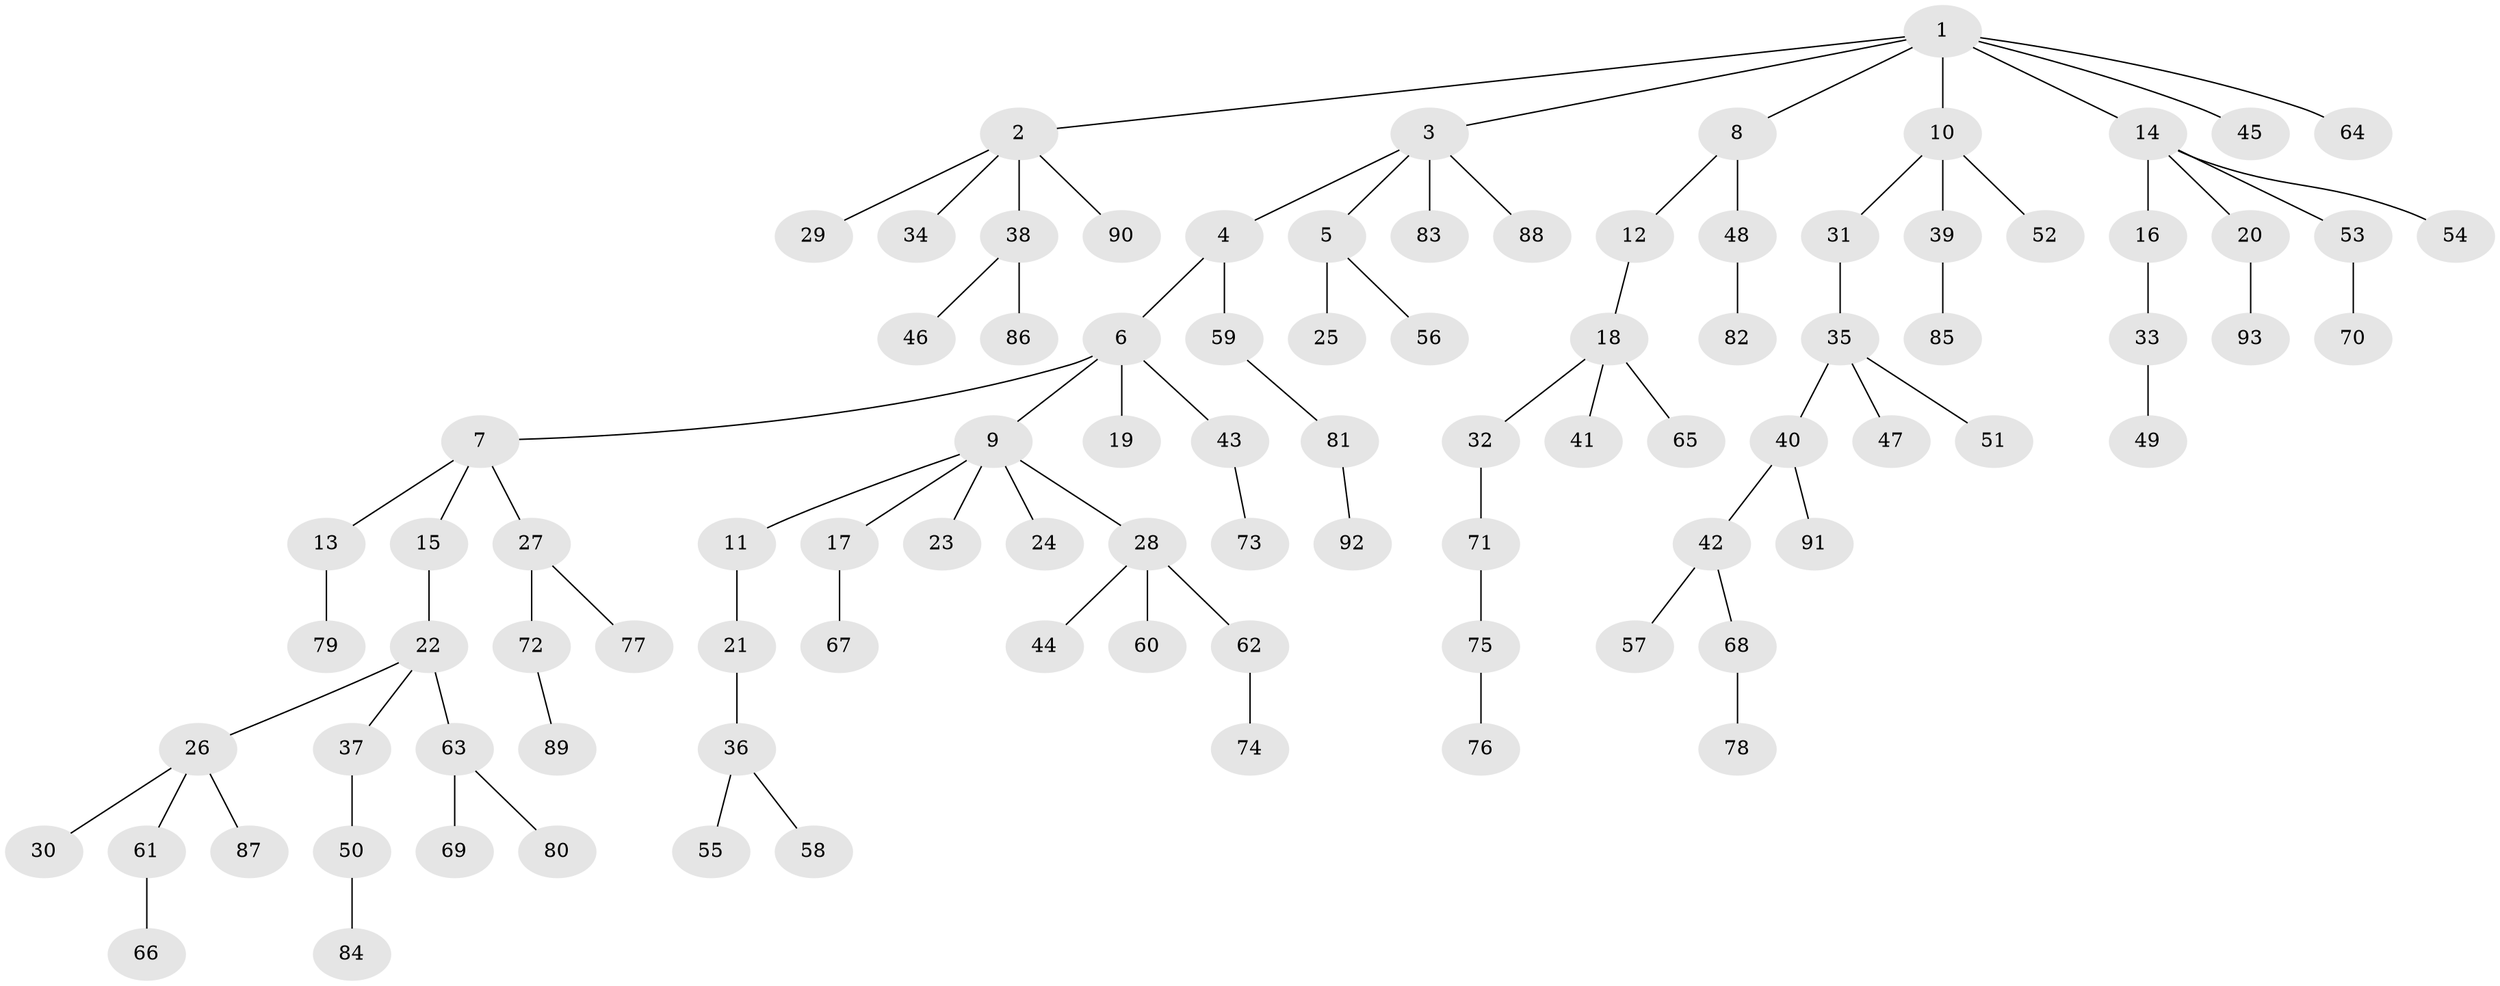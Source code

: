 // coarse degree distribution, {10: 0.01639344262295082, 4: 0.09836065573770492, 3: 0.08196721311475409, 2: 0.18032786885245902, 8: 0.01639344262295082, 1: 0.5901639344262295, 5: 0.01639344262295082}
// Generated by graph-tools (version 1.1) at 2025/24/03/03/25 07:24:04]
// undirected, 93 vertices, 92 edges
graph export_dot {
graph [start="1"]
  node [color=gray90,style=filled];
  1;
  2;
  3;
  4;
  5;
  6;
  7;
  8;
  9;
  10;
  11;
  12;
  13;
  14;
  15;
  16;
  17;
  18;
  19;
  20;
  21;
  22;
  23;
  24;
  25;
  26;
  27;
  28;
  29;
  30;
  31;
  32;
  33;
  34;
  35;
  36;
  37;
  38;
  39;
  40;
  41;
  42;
  43;
  44;
  45;
  46;
  47;
  48;
  49;
  50;
  51;
  52;
  53;
  54;
  55;
  56;
  57;
  58;
  59;
  60;
  61;
  62;
  63;
  64;
  65;
  66;
  67;
  68;
  69;
  70;
  71;
  72;
  73;
  74;
  75;
  76;
  77;
  78;
  79;
  80;
  81;
  82;
  83;
  84;
  85;
  86;
  87;
  88;
  89;
  90;
  91;
  92;
  93;
  1 -- 2;
  1 -- 3;
  1 -- 8;
  1 -- 10;
  1 -- 14;
  1 -- 45;
  1 -- 64;
  2 -- 29;
  2 -- 34;
  2 -- 38;
  2 -- 90;
  3 -- 4;
  3 -- 5;
  3 -- 83;
  3 -- 88;
  4 -- 6;
  4 -- 59;
  5 -- 25;
  5 -- 56;
  6 -- 7;
  6 -- 9;
  6 -- 19;
  6 -- 43;
  7 -- 13;
  7 -- 15;
  7 -- 27;
  8 -- 12;
  8 -- 48;
  9 -- 11;
  9 -- 17;
  9 -- 23;
  9 -- 24;
  9 -- 28;
  10 -- 31;
  10 -- 39;
  10 -- 52;
  11 -- 21;
  12 -- 18;
  13 -- 79;
  14 -- 16;
  14 -- 20;
  14 -- 53;
  14 -- 54;
  15 -- 22;
  16 -- 33;
  17 -- 67;
  18 -- 32;
  18 -- 41;
  18 -- 65;
  20 -- 93;
  21 -- 36;
  22 -- 26;
  22 -- 37;
  22 -- 63;
  26 -- 30;
  26 -- 61;
  26 -- 87;
  27 -- 72;
  27 -- 77;
  28 -- 44;
  28 -- 60;
  28 -- 62;
  31 -- 35;
  32 -- 71;
  33 -- 49;
  35 -- 40;
  35 -- 47;
  35 -- 51;
  36 -- 55;
  36 -- 58;
  37 -- 50;
  38 -- 46;
  38 -- 86;
  39 -- 85;
  40 -- 42;
  40 -- 91;
  42 -- 57;
  42 -- 68;
  43 -- 73;
  48 -- 82;
  50 -- 84;
  53 -- 70;
  59 -- 81;
  61 -- 66;
  62 -- 74;
  63 -- 69;
  63 -- 80;
  68 -- 78;
  71 -- 75;
  72 -- 89;
  75 -- 76;
  81 -- 92;
}

